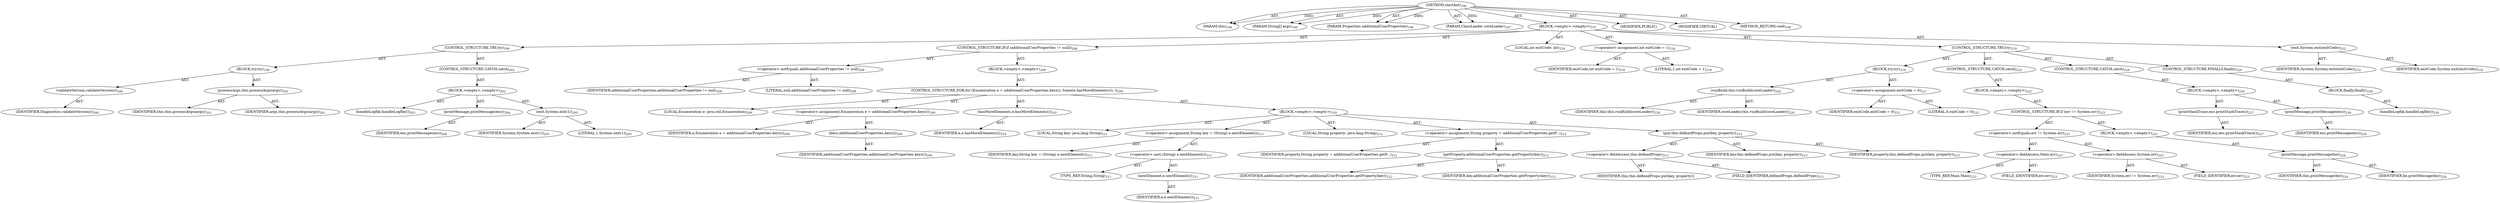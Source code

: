 digraph "startAnt" {  
"111669149698" [label = <(METHOD,startAnt)<SUB>196</SUB>> ]
"115964116992" [label = <(PARAM,this)<SUB>196</SUB>> ]
"115964117002" [label = <(PARAM,String[] args)<SUB>196</SUB>> ]
"115964117003" [label = <(PARAM,Properties additionalUserProperties)<SUB>196</SUB>> ]
"115964117004" [label = <(PARAM,ClassLoader coreLoader)<SUB>197</SUB>> ]
"25769803779" [label = <(BLOCK,&lt;empty&gt;,&lt;empty&gt;)<SUB>197</SUB>> ]
"47244640257" [label = <(CONTROL_STRUCTURE,TRY,try)<SUB>199</SUB>> ]
"25769803780" [label = <(BLOCK,try,try)<SUB>199</SUB>> ]
"30064771081" [label = <(validateVersion,validateVersion())<SUB>200</SUB>> ]
"68719476758" [label = <(IDENTIFIER,Diagnostics,validateVersion())<SUB>200</SUB>> ]
"30064771082" [label = <(processArgs,this.processArgs(args))<SUB>201</SUB>> ]
"68719476736" [label = <(IDENTIFIER,this,this.processArgs(args))<SUB>201</SUB>> ]
"68719476759" [label = <(IDENTIFIER,args,this.processArgs(args))<SUB>201</SUB>> ]
"47244640258" [label = <(CONTROL_STRUCTURE,CATCH,catch)<SUB>202</SUB>> ]
"25769803781" [label = <(BLOCK,&lt;empty&gt;,&lt;empty&gt;)<SUB>202</SUB>> ]
"30064771083" [label = <(handleLogfile,handleLogfile())<SUB>203</SUB>> ]
"30064771084" [label = <(printMessage,printMessage(exc))<SUB>204</SUB>> ]
"68719476760" [label = <(IDENTIFIER,exc,printMessage(exc))<SUB>204</SUB>> ]
"30064771085" [label = <(exit,System.exit(1))<SUB>205</SUB>> ]
"68719476761" [label = <(IDENTIFIER,System,System.exit(1))<SUB>205</SUB>> ]
"90194313217" [label = <(LITERAL,1,System.exit(1))<SUB>205</SUB>> ]
"47244640259" [label = <(CONTROL_STRUCTURE,IF,if (additionalUserProperties != null))<SUB>208</SUB>> ]
"30064771086" [label = <(&lt;operator&gt;.notEquals,additionalUserProperties != null)<SUB>208</SUB>> ]
"68719476762" [label = <(IDENTIFIER,additionalUserProperties,additionalUserProperties != null)<SUB>208</SUB>> ]
"90194313218" [label = <(LITERAL,null,additionalUserProperties != null)<SUB>208</SUB>> ]
"25769803782" [label = <(BLOCK,&lt;empty&gt;,&lt;empty&gt;)<SUB>208</SUB>> ]
"47244640260" [label = <(CONTROL_STRUCTURE,FOR,for (Enumeration e = additionalUserProperties.keys(); Some(e.hasMoreElements()); ))<SUB>209</SUB>> ]
"94489280514" [label = <(LOCAL,Enumeration e: java.util.Enumeration)<SUB>209</SUB>> ]
"30064771087" [label = <(&lt;operator&gt;.assignment,Enumeration e = additionalUserProperties.keys())<SUB>209</SUB>> ]
"68719476763" [label = <(IDENTIFIER,e,Enumeration e = additionalUserProperties.keys())<SUB>209</SUB>> ]
"30064771088" [label = <(keys,additionalUserProperties.keys())<SUB>209</SUB>> ]
"68719476764" [label = <(IDENTIFIER,additionalUserProperties,additionalUserProperties.keys())<SUB>209</SUB>> ]
"30064771089" [label = <(hasMoreElements,e.hasMoreElements())<SUB>210</SUB>> ]
"68719476765" [label = <(IDENTIFIER,e,e.hasMoreElements())<SUB>210</SUB>> ]
"25769803783" [label = <(BLOCK,&lt;empty&gt;,&lt;empty&gt;)<SUB>210</SUB>> ]
"94489280515" [label = <(LOCAL,String key: java.lang.String)<SUB>211</SUB>> ]
"30064771090" [label = <(&lt;operator&gt;.assignment,String key = (String) e.nextElement())<SUB>211</SUB>> ]
"68719476766" [label = <(IDENTIFIER,key,String key = (String) e.nextElement())<SUB>211</SUB>> ]
"30064771091" [label = <(&lt;operator&gt;.cast,(String) e.nextElement())<SUB>211</SUB>> ]
"180388626432" [label = <(TYPE_REF,String,String)<SUB>211</SUB>> ]
"30064771092" [label = <(nextElement,e.nextElement())<SUB>211</SUB>> ]
"68719476767" [label = <(IDENTIFIER,e,e.nextElement())<SUB>211</SUB>> ]
"94489280516" [label = <(LOCAL,String property: java.lang.String)<SUB>212</SUB>> ]
"30064771093" [label = <(&lt;operator&gt;.assignment,String property = additionalUserProperties.getP...)<SUB>212</SUB>> ]
"68719476768" [label = <(IDENTIFIER,property,String property = additionalUserProperties.getP...)<SUB>212</SUB>> ]
"30064771094" [label = <(getProperty,additionalUserProperties.getProperty(key))<SUB>212</SUB>> ]
"68719476769" [label = <(IDENTIFIER,additionalUserProperties,additionalUserProperties.getProperty(key))<SUB>212</SUB>> ]
"68719476770" [label = <(IDENTIFIER,key,additionalUserProperties.getProperty(key))<SUB>212</SUB>> ]
"30064771095" [label = <(put,this.definedProps.put(key, property))<SUB>213</SUB>> ]
"30064771096" [label = <(&lt;operator&gt;.fieldAccess,this.definedProps)<SUB>213</SUB>> ]
"68719476771" [label = <(IDENTIFIER,this,this.definedProps.put(key, property))> ]
"55834574849" [label = <(FIELD_IDENTIFIER,definedProps,definedProps)<SUB>213</SUB>> ]
"68719476772" [label = <(IDENTIFIER,key,this.definedProps.put(key, property))<SUB>213</SUB>> ]
"68719476773" [label = <(IDENTIFIER,property,this.definedProps.put(key, property))<SUB>213</SUB>> ]
"94489280517" [label = <(LOCAL,int exitCode: int)<SUB>218</SUB>> ]
"30064771097" [label = <(&lt;operator&gt;.assignment,int exitCode = 1)<SUB>218</SUB>> ]
"68719476774" [label = <(IDENTIFIER,exitCode,int exitCode = 1)<SUB>218</SUB>> ]
"90194313219" [label = <(LITERAL,1,int exitCode = 1)<SUB>218</SUB>> ]
"47244640261" [label = <(CONTROL_STRUCTURE,TRY,try)<SUB>219</SUB>> ]
"25769803784" [label = <(BLOCK,try,try)<SUB>219</SUB>> ]
"30064771098" [label = <(runBuild,this.runBuild(coreLoader))<SUB>220</SUB>> ]
"68719476737" [label = <(IDENTIFIER,this,this.runBuild(coreLoader))<SUB>220</SUB>> ]
"68719476775" [label = <(IDENTIFIER,coreLoader,this.runBuild(coreLoader))<SUB>220</SUB>> ]
"30064771099" [label = <(&lt;operator&gt;.assignment,exitCode = 0)<SUB>221</SUB>> ]
"68719476776" [label = <(IDENTIFIER,exitCode,exitCode = 0)<SUB>221</SUB>> ]
"90194313220" [label = <(LITERAL,0,exitCode = 0)<SUB>221</SUB>> ]
"47244640262" [label = <(CONTROL_STRUCTURE,CATCH,catch)<SUB>222</SUB>> ]
"25769803785" [label = <(BLOCK,&lt;empty&gt;,&lt;empty&gt;)<SUB>222</SUB>> ]
"47244640263" [label = <(CONTROL_STRUCTURE,IF,if (err != System.err))<SUB>223</SUB>> ]
"30064771100" [label = <(&lt;operator&gt;.notEquals,err != System.err)<SUB>223</SUB>> ]
"30064771101" [label = <(&lt;operator&gt;.fieldAccess,Main.err)<SUB>223</SUB>> ]
"180388626433" [label = <(TYPE_REF,Main,Main)<SUB>223</SUB>> ]
"55834574850" [label = <(FIELD_IDENTIFIER,err,err)<SUB>223</SUB>> ]
"30064771102" [label = <(&lt;operator&gt;.fieldAccess,System.err)<SUB>223</SUB>> ]
"68719476777" [label = <(IDENTIFIER,System,err != System.err)<SUB>223</SUB>> ]
"55834574851" [label = <(FIELD_IDENTIFIER,err,err)<SUB>223</SUB>> ]
"25769803786" [label = <(BLOCK,&lt;empty&gt;,&lt;empty&gt;)<SUB>223</SUB>> ]
"30064771103" [label = <(printMessage,printMessage(be))<SUB>224</SUB>> ]
"68719476738" [label = <(IDENTIFIER,this,printMessage(be))<SUB>224</SUB>> ]
"68719476778" [label = <(IDENTIFIER,be,printMessage(be))<SUB>224</SUB>> ]
"47244640264" [label = <(CONTROL_STRUCTURE,CATCH,catch)<SUB>226</SUB>> ]
"25769803787" [label = <(BLOCK,&lt;empty&gt;,&lt;empty&gt;)<SUB>226</SUB>> ]
"30064771104" [label = <(printStackTrace,exc.printStackTrace())<SUB>227</SUB>> ]
"68719476779" [label = <(IDENTIFIER,exc,exc.printStackTrace())<SUB>227</SUB>> ]
"30064771105" [label = <(printMessage,printMessage(exc))<SUB>228</SUB>> ]
"68719476780" [label = <(IDENTIFIER,exc,printMessage(exc))<SUB>228</SUB>> ]
"47244640265" [label = <(CONTROL_STRUCTURE,FINALLY,finally)<SUB>229</SUB>> ]
"25769803788" [label = <(BLOCK,finally,finally)<SUB>229</SUB>> ]
"30064771106" [label = <(handleLogfile,handleLogfile())<SUB>230</SUB>> ]
"30064771107" [label = <(exit,System.exit(exitCode))<SUB>232</SUB>> ]
"68719476781" [label = <(IDENTIFIER,System,System.exit(exitCode))<SUB>232</SUB>> ]
"68719476782" [label = <(IDENTIFIER,exitCode,System.exit(exitCode))<SUB>232</SUB>> ]
"133143986201" [label = <(MODIFIER,PUBLIC)> ]
"133143986202" [label = <(MODIFIER,VIRTUAL)> ]
"128849018882" [label = <(METHOD_RETURN,void)<SUB>196</SUB>> ]
  "111669149698" -> "115964116992"  [ label = "AST: "] 
  "111669149698" -> "115964117002"  [ label = "AST: "] 
  "111669149698" -> "115964117003"  [ label = "AST: "] 
  "111669149698" -> "115964117004"  [ label = "AST: "] 
  "111669149698" -> "25769803779"  [ label = "AST: "] 
  "111669149698" -> "133143986201"  [ label = "AST: "] 
  "111669149698" -> "133143986202"  [ label = "AST: "] 
  "111669149698" -> "128849018882"  [ label = "AST: "] 
  "25769803779" -> "47244640257"  [ label = "AST: "] 
  "25769803779" -> "47244640259"  [ label = "AST: "] 
  "25769803779" -> "94489280517"  [ label = "AST: "] 
  "25769803779" -> "30064771097"  [ label = "AST: "] 
  "25769803779" -> "47244640261"  [ label = "AST: "] 
  "25769803779" -> "30064771107"  [ label = "AST: "] 
  "47244640257" -> "25769803780"  [ label = "AST: "] 
  "47244640257" -> "47244640258"  [ label = "AST: "] 
  "25769803780" -> "30064771081"  [ label = "AST: "] 
  "25769803780" -> "30064771082"  [ label = "AST: "] 
  "30064771081" -> "68719476758"  [ label = "AST: "] 
  "30064771082" -> "68719476736"  [ label = "AST: "] 
  "30064771082" -> "68719476759"  [ label = "AST: "] 
  "47244640258" -> "25769803781"  [ label = "AST: "] 
  "25769803781" -> "30064771083"  [ label = "AST: "] 
  "25769803781" -> "30064771084"  [ label = "AST: "] 
  "25769803781" -> "30064771085"  [ label = "AST: "] 
  "30064771084" -> "68719476760"  [ label = "AST: "] 
  "30064771085" -> "68719476761"  [ label = "AST: "] 
  "30064771085" -> "90194313217"  [ label = "AST: "] 
  "47244640259" -> "30064771086"  [ label = "AST: "] 
  "47244640259" -> "25769803782"  [ label = "AST: "] 
  "30064771086" -> "68719476762"  [ label = "AST: "] 
  "30064771086" -> "90194313218"  [ label = "AST: "] 
  "25769803782" -> "47244640260"  [ label = "AST: "] 
  "47244640260" -> "94489280514"  [ label = "AST: "] 
  "47244640260" -> "30064771087"  [ label = "AST: "] 
  "47244640260" -> "30064771089"  [ label = "AST: "] 
  "47244640260" -> "25769803783"  [ label = "AST: "] 
  "30064771087" -> "68719476763"  [ label = "AST: "] 
  "30064771087" -> "30064771088"  [ label = "AST: "] 
  "30064771088" -> "68719476764"  [ label = "AST: "] 
  "30064771089" -> "68719476765"  [ label = "AST: "] 
  "25769803783" -> "94489280515"  [ label = "AST: "] 
  "25769803783" -> "30064771090"  [ label = "AST: "] 
  "25769803783" -> "94489280516"  [ label = "AST: "] 
  "25769803783" -> "30064771093"  [ label = "AST: "] 
  "25769803783" -> "30064771095"  [ label = "AST: "] 
  "30064771090" -> "68719476766"  [ label = "AST: "] 
  "30064771090" -> "30064771091"  [ label = "AST: "] 
  "30064771091" -> "180388626432"  [ label = "AST: "] 
  "30064771091" -> "30064771092"  [ label = "AST: "] 
  "30064771092" -> "68719476767"  [ label = "AST: "] 
  "30064771093" -> "68719476768"  [ label = "AST: "] 
  "30064771093" -> "30064771094"  [ label = "AST: "] 
  "30064771094" -> "68719476769"  [ label = "AST: "] 
  "30064771094" -> "68719476770"  [ label = "AST: "] 
  "30064771095" -> "30064771096"  [ label = "AST: "] 
  "30064771095" -> "68719476772"  [ label = "AST: "] 
  "30064771095" -> "68719476773"  [ label = "AST: "] 
  "30064771096" -> "68719476771"  [ label = "AST: "] 
  "30064771096" -> "55834574849"  [ label = "AST: "] 
  "30064771097" -> "68719476774"  [ label = "AST: "] 
  "30064771097" -> "90194313219"  [ label = "AST: "] 
  "47244640261" -> "25769803784"  [ label = "AST: "] 
  "47244640261" -> "47244640262"  [ label = "AST: "] 
  "47244640261" -> "47244640264"  [ label = "AST: "] 
  "47244640261" -> "47244640265"  [ label = "AST: "] 
  "25769803784" -> "30064771098"  [ label = "AST: "] 
  "25769803784" -> "30064771099"  [ label = "AST: "] 
  "30064771098" -> "68719476737"  [ label = "AST: "] 
  "30064771098" -> "68719476775"  [ label = "AST: "] 
  "30064771099" -> "68719476776"  [ label = "AST: "] 
  "30064771099" -> "90194313220"  [ label = "AST: "] 
  "47244640262" -> "25769803785"  [ label = "AST: "] 
  "25769803785" -> "47244640263"  [ label = "AST: "] 
  "47244640263" -> "30064771100"  [ label = "AST: "] 
  "47244640263" -> "25769803786"  [ label = "AST: "] 
  "30064771100" -> "30064771101"  [ label = "AST: "] 
  "30064771100" -> "30064771102"  [ label = "AST: "] 
  "30064771101" -> "180388626433"  [ label = "AST: "] 
  "30064771101" -> "55834574850"  [ label = "AST: "] 
  "30064771102" -> "68719476777"  [ label = "AST: "] 
  "30064771102" -> "55834574851"  [ label = "AST: "] 
  "25769803786" -> "30064771103"  [ label = "AST: "] 
  "30064771103" -> "68719476738"  [ label = "AST: "] 
  "30064771103" -> "68719476778"  [ label = "AST: "] 
  "47244640264" -> "25769803787"  [ label = "AST: "] 
  "25769803787" -> "30064771104"  [ label = "AST: "] 
  "25769803787" -> "30064771105"  [ label = "AST: "] 
  "30064771104" -> "68719476779"  [ label = "AST: "] 
  "30064771105" -> "68719476780"  [ label = "AST: "] 
  "47244640265" -> "25769803788"  [ label = "AST: "] 
  "25769803788" -> "30064771106"  [ label = "AST: "] 
  "30064771107" -> "68719476781"  [ label = "AST: "] 
  "30064771107" -> "68719476782"  [ label = "AST: "] 
  "111669149698" -> "115964116992"  [ label = "DDG: "] 
  "111669149698" -> "115964117002"  [ label = "DDG: "] 
  "111669149698" -> "115964117003"  [ label = "DDG: "] 
  "111669149698" -> "115964117004"  [ label = "DDG: "] 
}
